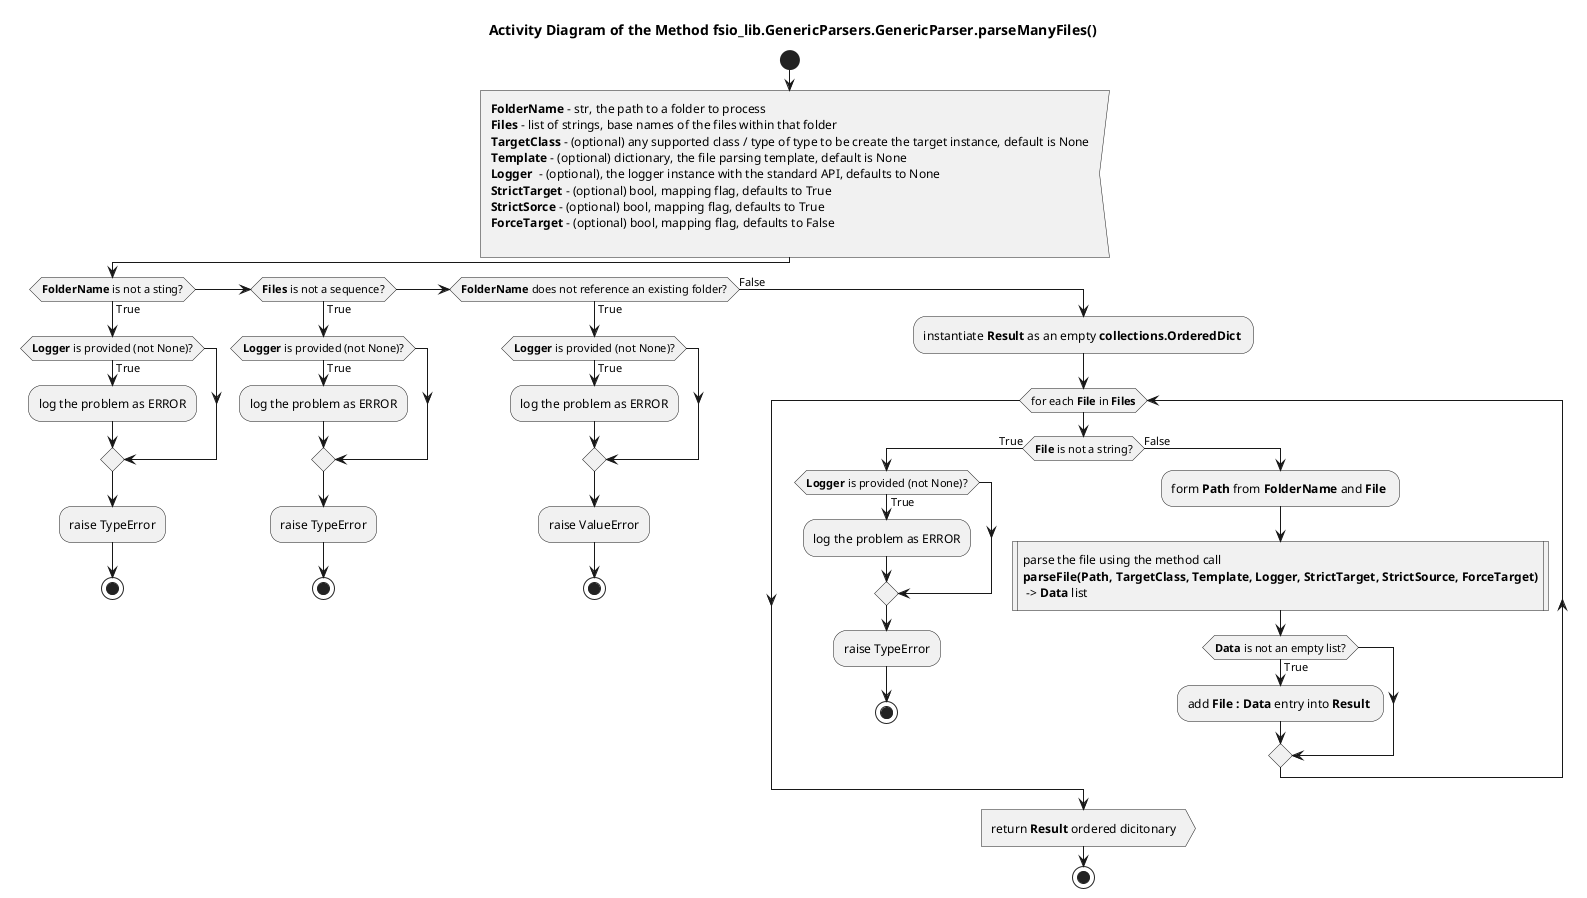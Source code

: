 @startuml generic_parsers_generic_parser_parsemanyfiles

title Activity Diagram of the Method fsio_lib.GenericParsers.GenericParser.parseManyFiles()

start

:<b>FolderName</b> - str, the path to a folder to process
<b>Files</b> - list of strings, base names of the files within that folder
<b>TargetClass</b> - (optional) any supported class / type of type to be create the target instance, default is None
<b>Template</b> - (optional) dictionary, the file parsing template, default is None
<b>Logger</b>  - (optional), the logger instance with the standard API, defaults to None
<b>StrictTarget</b> - (optional) bool, mapping flag, defaults to True
<b>StrictSorce</b> - (optional) bool, mapping flag, defaults to True
<b>ForceTarget</b> - (optional) bool, mapping flag, defaults to False
<

if (<b>FolderName</b> is not a sting?) then (True)
    if (<b>Logger</b> is provided (not None)?) then (True)
        :log the problem as ERROR;
    endif
    
    :raise TypeError;
    
    stop
elseif (<b>Files</b> is not a sequence?) then (True)
    if (<b>Logger</b> is provided (not None)?) then (True)
        :log the problem as ERROR;
    endif
    
    :raise TypeError;
    
    stop
elseif (<b>FolderName</b> does not reference an existing folder?) then (True)
    if (<b>Logger</b> is provided (not None)?) then (True)
        :log the problem as ERROR;
    endif
    
    :raise ValueError;
    
    stop
else (False)
    :instantiate <b>Result</b> as an empty <b>collections.OrderedDict</b> ;
    
    while (for each <b>File</b> in <b>Files</b>)
        if (<b>File</b> is not a string?) then (True)
            if (<b>Logger</b> is provided (not None)?) then (True)
                :log the problem as ERROR;
            endif
            
            :raise TypeError;
            
            stop
        else (False)
            :form <b>Path</b> from <b>FolderName</b> and <b>File</b> ;
            
            :parse the file using the method call\n<b>parseFile(Path, TargetClass, Template, Logger, StrictTarget, StrictSource, ForceTarget)</b>\n -> <b>Data</b> list|
            
            if (<b>Data</b> is not an empty list?) then (True)
                :add <b>File : Data</b> entry into <b>Result</b> ;
            endif
        endif
    end while
    
    :return <b>Result</b> ordered dicitonary>
    
    stop
endif

@enduml